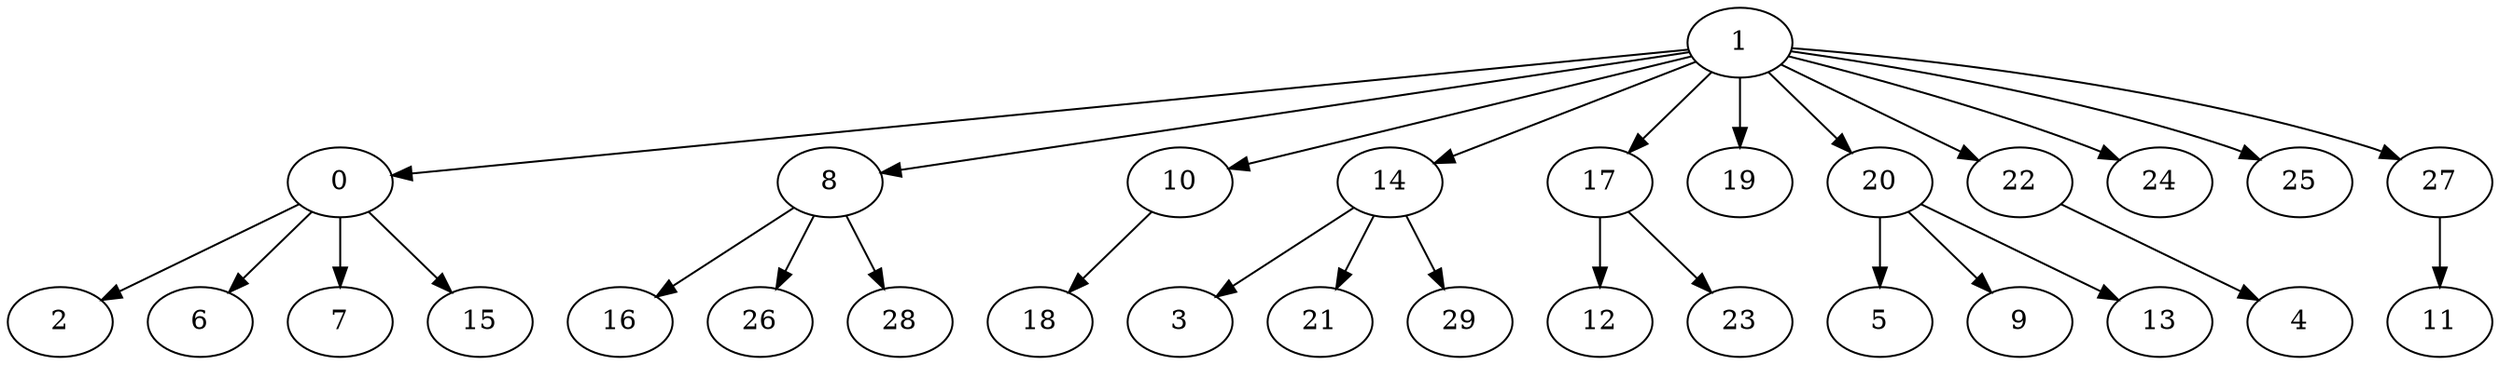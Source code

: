 digraph {
  1 -> 0;
  1 -> 8;
  1 -> 10;
  1 -> 14;
  1 -> 17;
  1 -> 19;
  1 -> 20;
  1 -> 22;
  1 -> 24;
  1 -> 25;
  1 -> 27;
  0 -> 2;
  0 -> 6;
  0 -> 7;
  0 -> 15;
  8 -> 16;
  8 -> 26;
  8 -> 28;
  10 -> 18;
  14 -> 3;
  14 -> 21;
  14 -> 29;
  17 -> 12;
  17 -> 23;
  20 -> 5;
  20 -> 9;
  20 -> 13;
  22 -> 4;
  27 -> 11;
}
